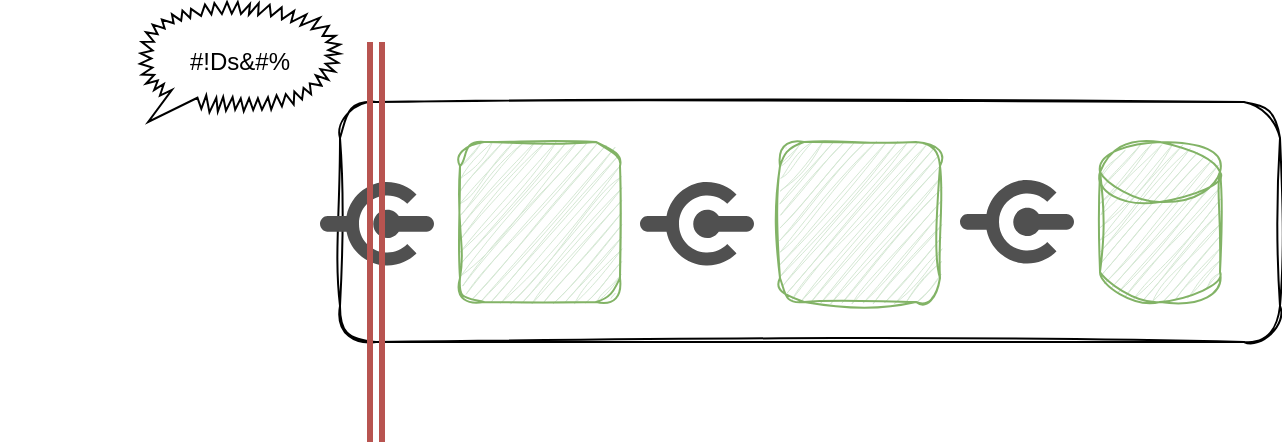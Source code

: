 <mxfile version="22.1.7" type="device">
  <diagram name="Page-1" id="Lf9RcSflvCuKWyz74LiH">
    <mxGraphModel dx="954" dy="647" grid="1" gridSize="10" guides="1" tooltips="1" connect="1" arrows="1" fold="1" page="1" pageScale="1" pageWidth="827" pageHeight="1169" math="0" shadow="0">
      <root>
        <mxCell id="0" />
        <mxCell id="1" parent="0" />
        <mxCell id="OvEmna7GXjGJ7kG7fcwx-1" value="" style="rounded=1;whiteSpace=wrap;html=1;sketch=1;curveFitting=1;jiggle=2;" parent="1" vertex="1">
          <mxGeometry x="170" y="210" width="470" height="120" as="geometry" />
        </mxCell>
        <mxCell id="OvEmna7GXjGJ7kG7fcwx-2" value="" style="sketch=0;pointerEvents=1;shadow=0;dashed=0;html=1;strokeColor=none;fillColor=#505050;labelPosition=center;verticalLabelPosition=bottom;verticalAlign=top;outlineConnect=0;align=center;shape=mxgraph.office.concepts.connector;" parent="1" vertex="1">
          <mxGeometry x="160" y="250" width="57" height="42" as="geometry" />
        </mxCell>
        <mxCell id="OvEmna7GXjGJ7kG7fcwx-3" value="" style="rounded=1;whiteSpace=wrap;html=1;fillColor=#d5e8d4;strokeColor=#82b366;sketch=1;curveFitting=1;jiggle=2;" parent="1" vertex="1">
          <mxGeometry x="230" y="230" width="80" height="80" as="geometry" />
        </mxCell>
        <mxCell id="OvEmna7GXjGJ7kG7fcwx-4" value="" style="rounded=1;whiteSpace=wrap;html=1;sketch=1;curveFitting=1;jiggle=2;fillColor=#d5e8d4;strokeColor=#82b366;" parent="1" vertex="1">
          <mxGeometry x="390" y="230" width="80" height="80" as="geometry" />
        </mxCell>
        <mxCell id="OvEmna7GXjGJ7kG7fcwx-5" value="" style="shape=cylinder3;whiteSpace=wrap;html=1;boundedLbl=1;backgroundOutline=1;size=15;sketch=1;curveFitting=1;jiggle=2;fillColor=#d5e8d4;strokeColor=#82b366;" parent="1" vertex="1">
          <mxGeometry x="550" y="230" width="60" height="80" as="geometry" />
        </mxCell>
        <mxCell id="OvEmna7GXjGJ7kG7fcwx-6" value="" style="sketch=0;pointerEvents=1;shadow=0;dashed=0;html=1;strokeColor=none;fillColor=#505050;labelPosition=center;verticalLabelPosition=bottom;verticalAlign=top;outlineConnect=0;align=center;shape=mxgraph.office.concepts.connector;" parent="1" vertex="1">
          <mxGeometry x="320" y="250" width="57" height="42" as="geometry" />
        </mxCell>
        <mxCell id="OvEmna7GXjGJ7kG7fcwx-7" value="" style="sketch=0;pointerEvents=1;shadow=0;dashed=0;html=1;strokeColor=none;fillColor=#505050;labelPosition=center;verticalLabelPosition=bottom;verticalAlign=top;outlineConnect=0;align=center;shape=mxgraph.office.concepts.connector;" parent="1" vertex="1">
          <mxGeometry x="480" y="249" width="57" height="42" as="geometry" />
        </mxCell>
        <mxCell id="OvEmna7GXjGJ7kG7fcwx-8" value="" style="shape=link;html=1;rounded=0;fillColor=#f8cecc;strokeColor=#b85450;strokeWidth=3;" parent="1" edge="1">
          <mxGeometry width="100" relative="1" as="geometry">
            <mxPoint x="188" y="380" as="sourcePoint" />
            <mxPoint x="188" y="180" as="targetPoint" />
          </mxGeometry>
        </mxCell>
        <mxCell id="OvEmna7GXjGJ7kG7fcwx-9" value="" style="shape=image;html=1;verticalAlign=top;verticalLabelPosition=bottom;labelBackgroundColor=#ffffff;imageAspect=0;aspect=fixed;image=https://cdn0.iconfinder.com/data/icons/software-engineering-and-video-gaming/512/77_hacker_user_gammer_programmer-128.png;sketch=1;curveFitting=1;jiggle=2;" parent="1" vertex="1">
          <mxGeometry y="207" width="128" height="128" as="geometry" />
        </mxCell>
        <mxCell id="OvEmna7GXjGJ7kG7fcwx-12" value="#!Ds&amp;amp;#%" style="whiteSpace=wrap;html=1;shape=mxgraph.basic.loud_callout" parent="1" vertex="1">
          <mxGeometry x="70" y="160" width="100" height="60" as="geometry" />
        </mxCell>
      </root>
    </mxGraphModel>
  </diagram>
</mxfile>
